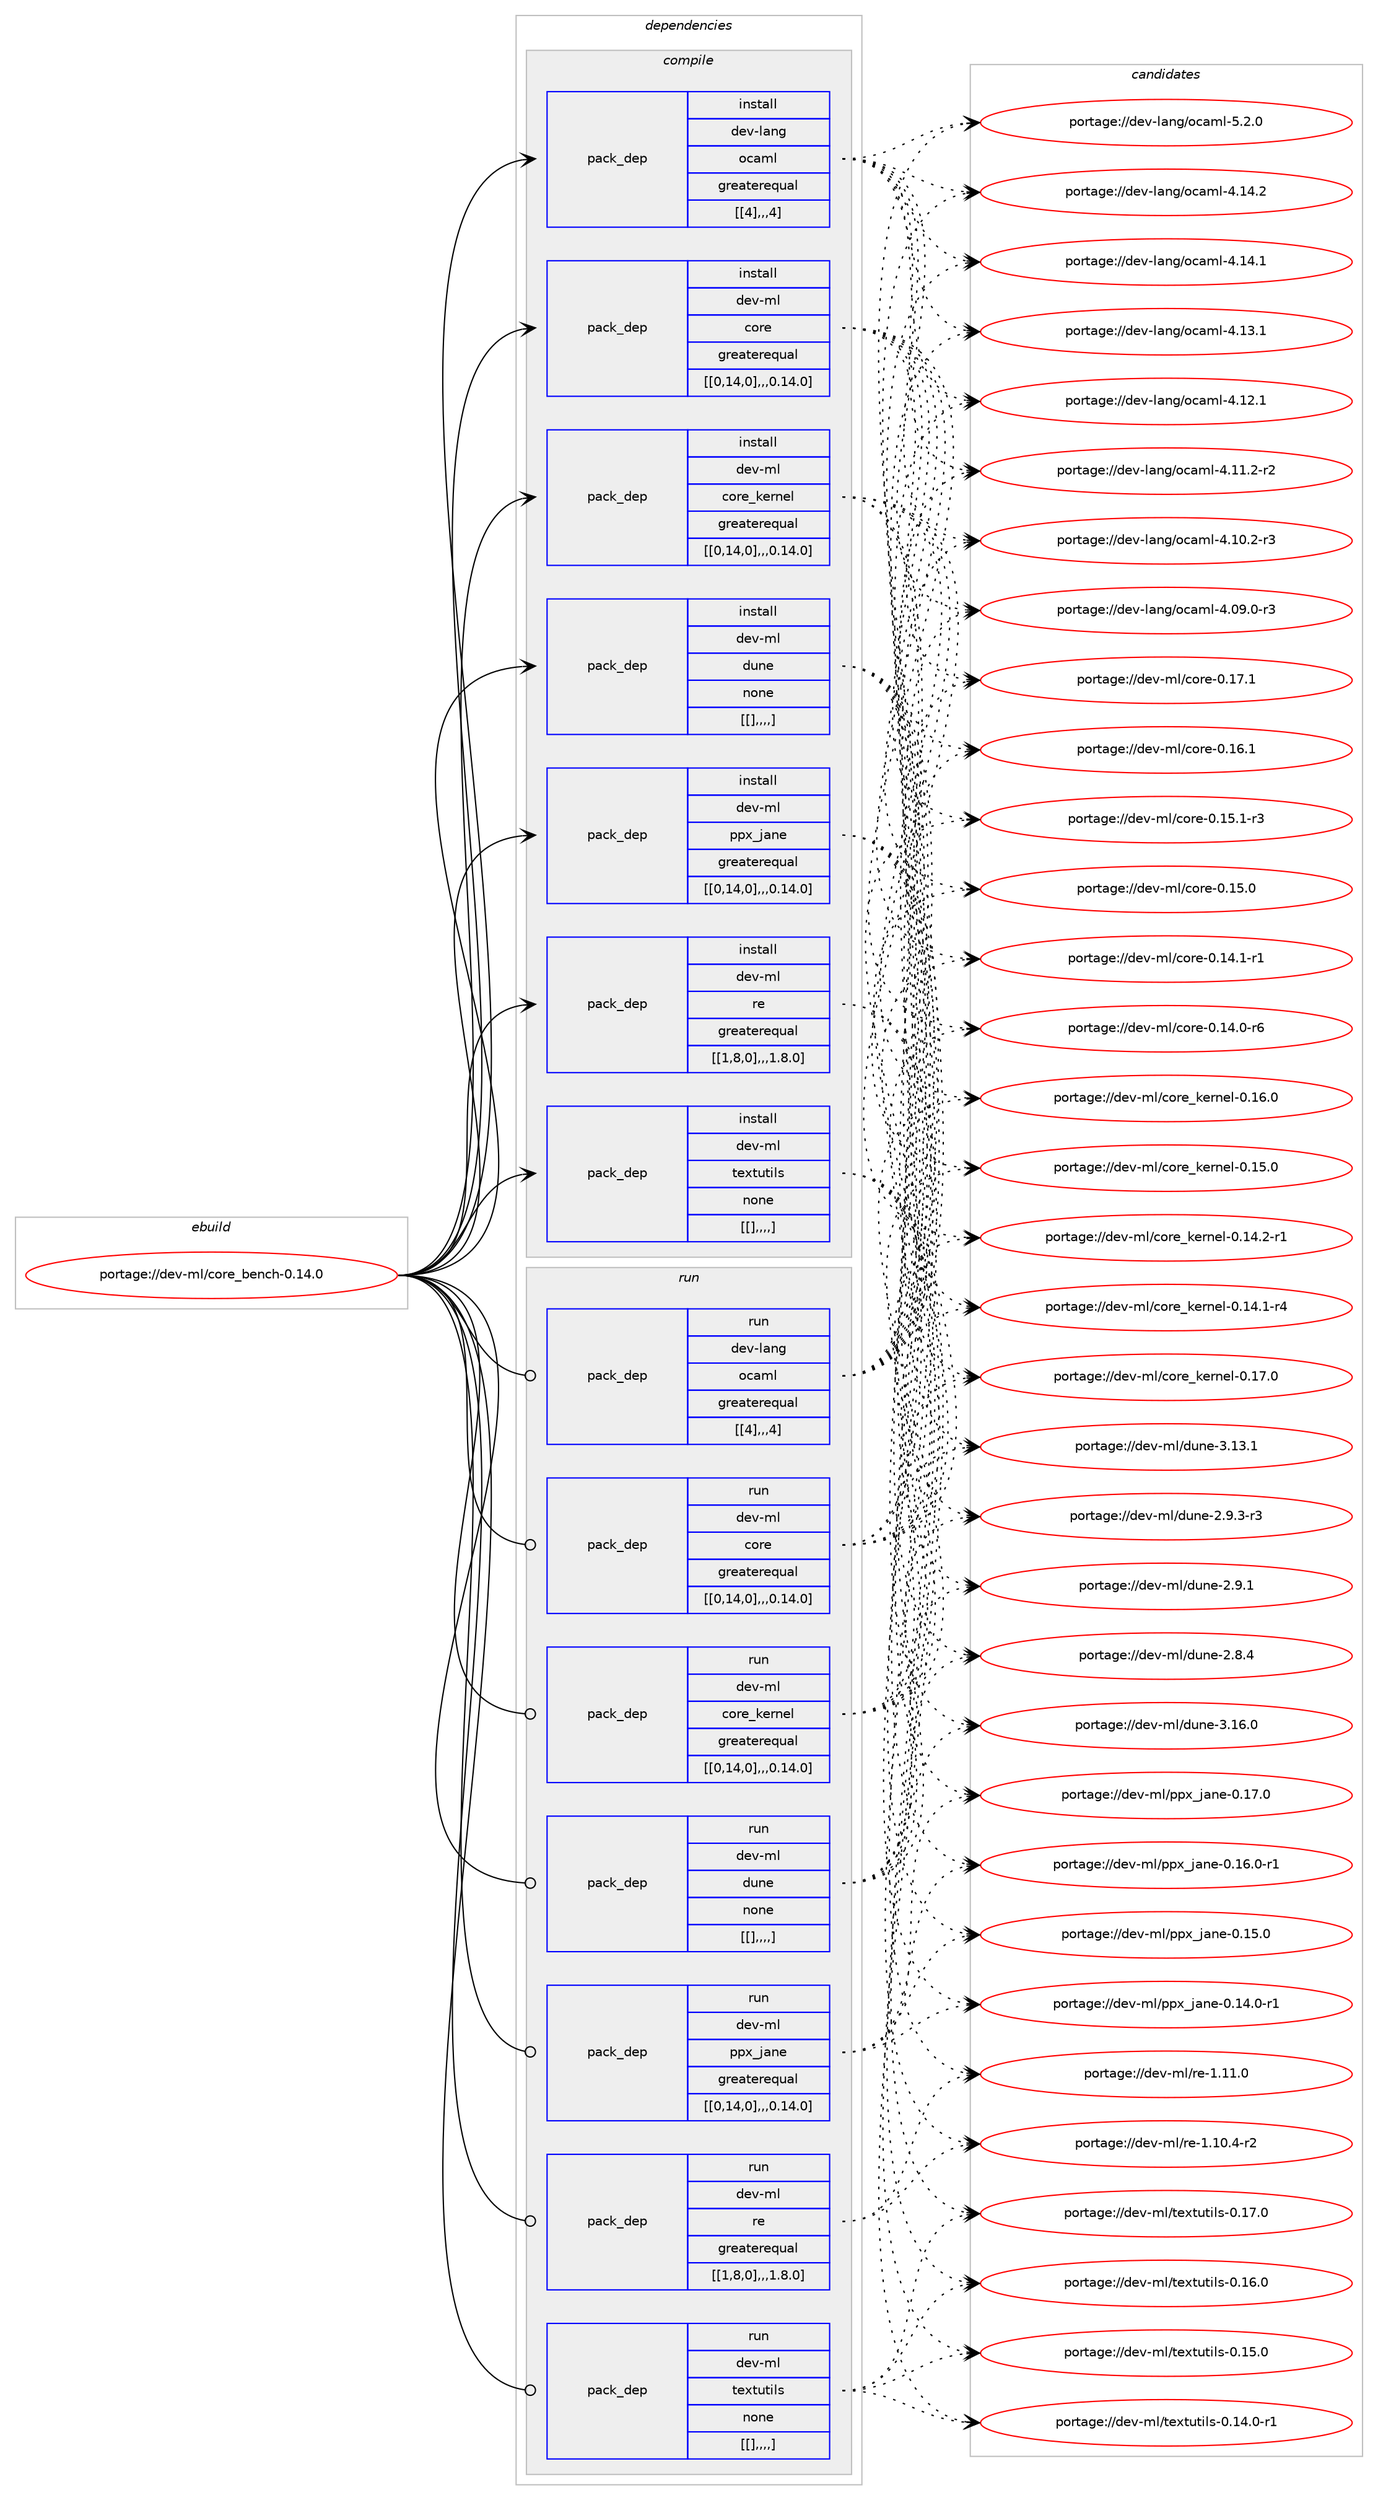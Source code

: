 digraph prolog {

# *************
# Graph options
# *************

newrank=true;
concentrate=true;
compound=true;
graph [rankdir=LR,fontname=Helvetica,fontsize=10,ranksep=1.5];#, ranksep=2.5, nodesep=0.2];
edge  [arrowhead=vee];
node  [fontname=Helvetica,fontsize=10];

# **********
# The ebuild
# **********

subgraph cluster_leftcol {
color=gray;
label=<<i>ebuild</i>>;
id [label="portage://dev-ml/core_bench-0.14.0", color=red, width=4, href="../dev-ml/core_bench-0.14.0.svg"];
}

# ****************
# The dependencies
# ****************

subgraph cluster_midcol {
color=gray;
label=<<i>dependencies</i>>;
subgraph cluster_compile {
fillcolor="#eeeeee";
style=filled;
label=<<i>compile</i>>;
subgraph pack88242 {
dependency119139 [label=<<TABLE BORDER="0" CELLBORDER="1" CELLSPACING="0" CELLPADDING="4" WIDTH="220"><TR><TD ROWSPAN="6" CELLPADDING="30">pack_dep</TD></TR><TR><TD WIDTH="110">install</TD></TR><TR><TD>dev-lang</TD></TR><TR><TD>ocaml</TD></TR><TR><TD>greaterequal</TD></TR><TR><TD>[[4],,,4]</TD></TR></TABLE>>, shape=none, color=blue];
}
id:e -> dependency119139:w [weight=20,style="solid",arrowhead="vee"];
subgraph pack88243 {
dependency119140 [label=<<TABLE BORDER="0" CELLBORDER="1" CELLSPACING="0" CELLPADDING="4" WIDTH="220"><TR><TD ROWSPAN="6" CELLPADDING="30">pack_dep</TD></TR><TR><TD WIDTH="110">install</TD></TR><TR><TD>dev-ml</TD></TR><TR><TD>core</TD></TR><TR><TD>greaterequal</TD></TR><TR><TD>[[0,14,0],,,0.14.0]</TD></TR></TABLE>>, shape=none, color=blue];
}
id:e -> dependency119140:w [weight=20,style="solid",arrowhead="vee"];
subgraph pack88244 {
dependency119141 [label=<<TABLE BORDER="0" CELLBORDER="1" CELLSPACING="0" CELLPADDING="4" WIDTH="220"><TR><TD ROWSPAN="6" CELLPADDING="30">pack_dep</TD></TR><TR><TD WIDTH="110">install</TD></TR><TR><TD>dev-ml</TD></TR><TR><TD>core_kernel</TD></TR><TR><TD>greaterequal</TD></TR><TR><TD>[[0,14,0],,,0.14.0]</TD></TR></TABLE>>, shape=none, color=blue];
}
id:e -> dependency119141:w [weight=20,style="solid",arrowhead="vee"];
subgraph pack88245 {
dependency119142 [label=<<TABLE BORDER="0" CELLBORDER="1" CELLSPACING="0" CELLPADDING="4" WIDTH="220"><TR><TD ROWSPAN="6" CELLPADDING="30">pack_dep</TD></TR><TR><TD WIDTH="110">install</TD></TR><TR><TD>dev-ml</TD></TR><TR><TD>dune</TD></TR><TR><TD>none</TD></TR><TR><TD>[[],,,,]</TD></TR></TABLE>>, shape=none, color=blue];
}
id:e -> dependency119142:w [weight=20,style="solid",arrowhead="vee"];
subgraph pack88246 {
dependency119143 [label=<<TABLE BORDER="0" CELLBORDER="1" CELLSPACING="0" CELLPADDING="4" WIDTH="220"><TR><TD ROWSPAN="6" CELLPADDING="30">pack_dep</TD></TR><TR><TD WIDTH="110">install</TD></TR><TR><TD>dev-ml</TD></TR><TR><TD>ppx_jane</TD></TR><TR><TD>greaterequal</TD></TR><TR><TD>[[0,14,0],,,0.14.0]</TD></TR></TABLE>>, shape=none, color=blue];
}
id:e -> dependency119143:w [weight=20,style="solid",arrowhead="vee"];
subgraph pack88247 {
dependency119144 [label=<<TABLE BORDER="0" CELLBORDER="1" CELLSPACING="0" CELLPADDING="4" WIDTH="220"><TR><TD ROWSPAN="6" CELLPADDING="30">pack_dep</TD></TR><TR><TD WIDTH="110">install</TD></TR><TR><TD>dev-ml</TD></TR><TR><TD>re</TD></TR><TR><TD>greaterequal</TD></TR><TR><TD>[[1,8,0],,,1.8.0]</TD></TR></TABLE>>, shape=none, color=blue];
}
id:e -> dependency119144:w [weight=20,style="solid",arrowhead="vee"];
subgraph pack88248 {
dependency119145 [label=<<TABLE BORDER="0" CELLBORDER="1" CELLSPACING="0" CELLPADDING="4" WIDTH="220"><TR><TD ROWSPAN="6" CELLPADDING="30">pack_dep</TD></TR><TR><TD WIDTH="110">install</TD></TR><TR><TD>dev-ml</TD></TR><TR><TD>textutils</TD></TR><TR><TD>none</TD></TR><TR><TD>[[],,,,]</TD></TR></TABLE>>, shape=none, color=blue];
}
id:e -> dependency119145:w [weight=20,style="solid",arrowhead="vee"];
}
subgraph cluster_compileandrun {
fillcolor="#eeeeee";
style=filled;
label=<<i>compile and run</i>>;
}
subgraph cluster_run {
fillcolor="#eeeeee";
style=filled;
label=<<i>run</i>>;
subgraph pack88249 {
dependency119146 [label=<<TABLE BORDER="0" CELLBORDER="1" CELLSPACING="0" CELLPADDING="4" WIDTH="220"><TR><TD ROWSPAN="6" CELLPADDING="30">pack_dep</TD></TR><TR><TD WIDTH="110">run</TD></TR><TR><TD>dev-lang</TD></TR><TR><TD>ocaml</TD></TR><TR><TD>greaterequal</TD></TR><TR><TD>[[4],,,4]</TD></TR></TABLE>>, shape=none, color=blue];
}
id:e -> dependency119146:w [weight=20,style="solid",arrowhead="odot"];
subgraph pack88250 {
dependency119147 [label=<<TABLE BORDER="0" CELLBORDER="1" CELLSPACING="0" CELLPADDING="4" WIDTH="220"><TR><TD ROWSPAN="6" CELLPADDING="30">pack_dep</TD></TR><TR><TD WIDTH="110">run</TD></TR><TR><TD>dev-ml</TD></TR><TR><TD>core</TD></TR><TR><TD>greaterequal</TD></TR><TR><TD>[[0,14,0],,,0.14.0]</TD></TR></TABLE>>, shape=none, color=blue];
}
id:e -> dependency119147:w [weight=20,style="solid",arrowhead="odot"];
subgraph pack88251 {
dependency119148 [label=<<TABLE BORDER="0" CELLBORDER="1" CELLSPACING="0" CELLPADDING="4" WIDTH="220"><TR><TD ROWSPAN="6" CELLPADDING="30">pack_dep</TD></TR><TR><TD WIDTH="110">run</TD></TR><TR><TD>dev-ml</TD></TR><TR><TD>core_kernel</TD></TR><TR><TD>greaterequal</TD></TR><TR><TD>[[0,14,0],,,0.14.0]</TD></TR></TABLE>>, shape=none, color=blue];
}
id:e -> dependency119148:w [weight=20,style="solid",arrowhead="odot"];
subgraph pack88252 {
dependency119149 [label=<<TABLE BORDER="0" CELLBORDER="1" CELLSPACING="0" CELLPADDING="4" WIDTH="220"><TR><TD ROWSPAN="6" CELLPADDING="30">pack_dep</TD></TR><TR><TD WIDTH="110">run</TD></TR><TR><TD>dev-ml</TD></TR><TR><TD>dune</TD></TR><TR><TD>none</TD></TR><TR><TD>[[],,,,]</TD></TR></TABLE>>, shape=none, color=blue];
}
id:e -> dependency119149:w [weight=20,style="solid",arrowhead="odot"];
subgraph pack88253 {
dependency119150 [label=<<TABLE BORDER="0" CELLBORDER="1" CELLSPACING="0" CELLPADDING="4" WIDTH="220"><TR><TD ROWSPAN="6" CELLPADDING="30">pack_dep</TD></TR><TR><TD WIDTH="110">run</TD></TR><TR><TD>dev-ml</TD></TR><TR><TD>ppx_jane</TD></TR><TR><TD>greaterequal</TD></TR><TR><TD>[[0,14,0],,,0.14.0]</TD></TR></TABLE>>, shape=none, color=blue];
}
id:e -> dependency119150:w [weight=20,style="solid",arrowhead="odot"];
subgraph pack88254 {
dependency119151 [label=<<TABLE BORDER="0" CELLBORDER="1" CELLSPACING="0" CELLPADDING="4" WIDTH="220"><TR><TD ROWSPAN="6" CELLPADDING="30">pack_dep</TD></TR><TR><TD WIDTH="110">run</TD></TR><TR><TD>dev-ml</TD></TR><TR><TD>re</TD></TR><TR><TD>greaterequal</TD></TR><TR><TD>[[1,8,0],,,1.8.0]</TD></TR></TABLE>>, shape=none, color=blue];
}
id:e -> dependency119151:w [weight=20,style="solid",arrowhead="odot"];
subgraph pack88255 {
dependency119152 [label=<<TABLE BORDER="0" CELLBORDER="1" CELLSPACING="0" CELLPADDING="4" WIDTH="220"><TR><TD ROWSPAN="6" CELLPADDING="30">pack_dep</TD></TR><TR><TD WIDTH="110">run</TD></TR><TR><TD>dev-ml</TD></TR><TR><TD>textutils</TD></TR><TR><TD>none</TD></TR><TR><TD>[[],,,,]</TD></TR></TABLE>>, shape=none, color=blue];
}
id:e -> dependency119152:w [weight=20,style="solid",arrowhead="odot"];
}
}

# **************
# The candidates
# **************

subgraph cluster_choices {
rank=same;
color=gray;
label=<<i>candidates</i>>;

subgraph choice88242 {
color=black;
nodesep=1;
choice1001011184510897110103471119997109108455346504648 [label="portage://dev-lang/ocaml-5.2.0", color=red, width=4,href="../dev-lang/ocaml-5.2.0.svg"];
choice100101118451089711010347111999710910845524649524650 [label="portage://dev-lang/ocaml-4.14.2", color=red, width=4,href="../dev-lang/ocaml-4.14.2.svg"];
choice100101118451089711010347111999710910845524649524649 [label="portage://dev-lang/ocaml-4.14.1", color=red, width=4,href="../dev-lang/ocaml-4.14.1.svg"];
choice100101118451089711010347111999710910845524649514649 [label="portage://dev-lang/ocaml-4.13.1", color=red, width=4,href="../dev-lang/ocaml-4.13.1.svg"];
choice100101118451089711010347111999710910845524649504649 [label="portage://dev-lang/ocaml-4.12.1", color=red, width=4,href="../dev-lang/ocaml-4.12.1.svg"];
choice1001011184510897110103471119997109108455246494946504511450 [label="portage://dev-lang/ocaml-4.11.2-r2", color=red, width=4,href="../dev-lang/ocaml-4.11.2-r2.svg"];
choice1001011184510897110103471119997109108455246494846504511451 [label="portage://dev-lang/ocaml-4.10.2-r3", color=red, width=4,href="../dev-lang/ocaml-4.10.2-r3.svg"];
choice1001011184510897110103471119997109108455246485746484511451 [label="portage://dev-lang/ocaml-4.09.0-r3", color=red, width=4,href="../dev-lang/ocaml-4.09.0-r3.svg"];
dependency119139:e -> choice1001011184510897110103471119997109108455346504648:w [style=dotted,weight="100"];
dependency119139:e -> choice100101118451089711010347111999710910845524649524650:w [style=dotted,weight="100"];
dependency119139:e -> choice100101118451089711010347111999710910845524649524649:w [style=dotted,weight="100"];
dependency119139:e -> choice100101118451089711010347111999710910845524649514649:w [style=dotted,weight="100"];
dependency119139:e -> choice100101118451089711010347111999710910845524649504649:w [style=dotted,weight="100"];
dependency119139:e -> choice1001011184510897110103471119997109108455246494946504511450:w [style=dotted,weight="100"];
dependency119139:e -> choice1001011184510897110103471119997109108455246494846504511451:w [style=dotted,weight="100"];
dependency119139:e -> choice1001011184510897110103471119997109108455246485746484511451:w [style=dotted,weight="100"];
}
subgraph choice88243 {
color=black;
nodesep=1;
choice10010111845109108479911111410145484649554649 [label="portage://dev-ml/core-0.17.1", color=red, width=4,href="../dev-ml/core-0.17.1.svg"];
choice10010111845109108479911111410145484649544649 [label="portage://dev-ml/core-0.16.1", color=red, width=4,href="../dev-ml/core-0.16.1.svg"];
choice100101118451091084799111114101454846495346494511451 [label="portage://dev-ml/core-0.15.1-r3", color=red, width=4,href="../dev-ml/core-0.15.1-r3.svg"];
choice10010111845109108479911111410145484649534648 [label="portage://dev-ml/core-0.15.0", color=red, width=4,href="../dev-ml/core-0.15.0.svg"];
choice100101118451091084799111114101454846495246494511449 [label="portage://dev-ml/core-0.14.1-r1", color=red, width=4,href="../dev-ml/core-0.14.1-r1.svg"];
choice100101118451091084799111114101454846495246484511454 [label="portage://dev-ml/core-0.14.0-r6", color=red, width=4,href="../dev-ml/core-0.14.0-r6.svg"];
dependency119140:e -> choice10010111845109108479911111410145484649554649:w [style=dotted,weight="100"];
dependency119140:e -> choice10010111845109108479911111410145484649544649:w [style=dotted,weight="100"];
dependency119140:e -> choice100101118451091084799111114101454846495346494511451:w [style=dotted,weight="100"];
dependency119140:e -> choice10010111845109108479911111410145484649534648:w [style=dotted,weight="100"];
dependency119140:e -> choice100101118451091084799111114101454846495246494511449:w [style=dotted,weight="100"];
dependency119140:e -> choice100101118451091084799111114101454846495246484511454:w [style=dotted,weight="100"];
}
subgraph choice88244 {
color=black;
nodesep=1;
choice1001011184510910847991111141019510710111411010110845484649554648 [label="portage://dev-ml/core_kernel-0.17.0", color=red, width=4,href="../dev-ml/core_kernel-0.17.0.svg"];
choice1001011184510910847991111141019510710111411010110845484649544648 [label="portage://dev-ml/core_kernel-0.16.0", color=red, width=4,href="../dev-ml/core_kernel-0.16.0.svg"];
choice1001011184510910847991111141019510710111411010110845484649534648 [label="portage://dev-ml/core_kernel-0.15.0", color=red, width=4,href="../dev-ml/core_kernel-0.15.0.svg"];
choice10010111845109108479911111410195107101114110101108454846495246504511449 [label="portage://dev-ml/core_kernel-0.14.2-r1", color=red, width=4,href="../dev-ml/core_kernel-0.14.2-r1.svg"];
choice10010111845109108479911111410195107101114110101108454846495246494511452 [label="portage://dev-ml/core_kernel-0.14.1-r4", color=red, width=4,href="../dev-ml/core_kernel-0.14.1-r4.svg"];
dependency119141:e -> choice1001011184510910847991111141019510710111411010110845484649554648:w [style=dotted,weight="100"];
dependency119141:e -> choice1001011184510910847991111141019510710111411010110845484649544648:w [style=dotted,weight="100"];
dependency119141:e -> choice1001011184510910847991111141019510710111411010110845484649534648:w [style=dotted,weight="100"];
dependency119141:e -> choice10010111845109108479911111410195107101114110101108454846495246504511449:w [style=dotted,weight="100"];
dependency119141:e -> choice10010111845109108479911111410195107101114110101108454846495246494511452:w [style=dotted,weight="100"];
}
subgraph choice88245 {
color=black;
nodesep=1;
choice100101118451091084710011711010145514649544648 [label="portage://dev-ml/dune-3.16.0", color=red, width=4,href="../dev-ml/dune-3.16.0.svg"];
choice100101118451091084710011711010145514649514649 [label="portage://dev-ml/dune-3.13.1", color=red, width=4,href="../dev-ml/dune-3.13.1.svg"];
choice10010111845109108471001171101014550465746514511451 [label="portage://dev-ml/dune-2.9.3-r3", color=red, width=4,href="../dev-ml/dune-2.9.3-r3.svg"];
choice1001011184510910847100117110101455046574649 [label="portage://dev-ml/dune-2.9.1", color=red, width=4,href="../dev-ml/dune-2.9.1.svg"];
choice1001011184510910847100117110101455046564652 [label="portage://dev-ml/dune-2.8.4", color=red, width=4,href="../dev-ml/dune-2.8.4.svg"];
dependency119142:e -> choice100101118451091084710011711010145514649544648:w [style=dotted,weight="100"];
dependency119142:e -> choice100101118451091084710011711010145514649514649:w [style=dotted,weight="100"];
dependency119142:e -> choice10010111845109108471001171101014550465746514511451:w [style=dotted,weight="100"];
dependency119142:e -> choice1001011184510910847100117110101455046574649:w [style=dotted,weight="100"];
dependency119142:e -> choice1001011184510910847100117110101455046564652:w [style=dotted,weight="100"];
}
subgraph choice88246 {
color=black;
nodesep=1;
choice1001011184510910847112112120951069711010145484649554648 [label="portage://dev-ml/ppx_jane-0.17.0", color=red, width=4,href="../dev-ml/ppx_jane-0.17.0.svg"];
choice10010111845109108471121121209510697110101454846495446484511449 [label="portage://dev-ml/ppx_jane-0.16.0-r1", color=red, width=4,href="../dev-ml/ppx_jane-0.16.0-r1.svg"];
choice1001011184510910847112112120951069711010145484649534648 [label="portage://dev-ml/ppx_jane-0.15.0", color=red, width=4,href="../dev-ml/ppx_jane-0.15.0.svg"];
choice10010111845109108471121121209510697110101454846495246484511449 [label="portage://dev-ml/ppx_jane-0.14.0-r1", color=red, width=4,href="../dev-ml/ppx_jane-0.14.0-r1.svg"];
dependency119143:e -> choice1001011184510910847112112120951069711010145484649554648:w [style=dotted,weight="100"];
dependency119143:e -> choice10010111845109108471121121209510697110101454846495446484511449:w [style=dotted,weight="100"];
dependency119143:e -> choice1001011184510910847112112120951069711010145484649534648:w [style=dotted,weight="100"];
dependency119143:e -> choice10010111845109108471121121209510697110101454846495246484511449:w [style=dotted,weight="100"];
}
subgraph choice88247 {
color=black;
nodesep=1;
choice100101118451091084711410145494649494648 [label="portage://dev-ml/re-1.11.0", color=red, width=4,href="../dev-ml/re-1.11.0.svg"];
choice1001011184510910847114101454946494846524511450 [label="portage://dev-ml/re-1.10.4-r2", color=red, width=4,href="../dev-ml/re-1.10.4-r2.svg"];
dependency119144:e -> choice100101118451091084711410145494649494648:w [style=dotted,weight="100"];
dependency119144:e -> choice1001011184510910847114101454946494846524511450:w [style=dotted,weight="100"];
}
subgraph choice88248 {
color=black;
nodesep=1;
choice100101118451091084711610112011611711610510811545484649554648 [label="portage://dev-ml/textutils-0.17.0", color=red, width=4,href="../dev-ml/textutils-0.17.0.svg"];
choice100101118451091084711610112011611711610510811545484649544648 [label="portage://dev-ml/textutils-0.16.0", color=red, width=4,href="../dev-ml/textutils-0.16.0.svg"];
choice100101118451091084711610112011611711610510811545484649534648 [label="portage://dev-ml/textutils-0.15.0", color=red, width=4,href="../dev-ml/textutils-0.15.0.svg"];
choice1001011184510910847116101120116117116105108115454846495246484511449 [label="portage://dev-ml/textutils-0.14.0-r1", color=red, width=4,href="../dev-ml/textutils-0.14.0-r1.svg"];
dependency119145:e -> choice100101118451091084711610112011611711610510811545484649554648:w [style=dotted,weight="100"];
dependency119145:e -> choice100101118451091084711610112011611711610510811545484649544648:w [style=dotted,weight="100"];
dependency119145:e -> choice100101118451091084711610112011611711610510811545484649534648:w [style=dotted,weight="100"];
dependency119145:e -> choice1001011184510910847116101120116117116105108115454846495246484511449:w [style=dotted,weight="100"];
}
subgraph choice88249 {
color=black;
nodesep=1;
choice1001011184510897110103471119997109108455346504648 [label="portage://dev-lang/ocaml-5.2.0", color=red, width=4,href="../dev-lang/ocaml-5.2.0.svg"];
choice100101118451089711010347111999710910845524649524650 [label="portage://dev-lang/ocaml-4.14.2", color=red, width=4,href="../dev-lang/ocaml-4.14.2.svg"];
choice100101118451089711010347111999710910845524649524649 [label="portage://dev-lang/ocaml-4.14.1", color=red, width=4,href="../dev-lang/ocaml-4.14.1.svg"];
choice100101118451089711010347111999710910845524649514649 [label="portage://dev-lang/ocaml-4.13.1", color=red, width=4,href="../dev-lang/ocaml-4.13.1.svg"];
choice100101118451089711010347111999710910845524649504649 [label="portage://dev-lang/ocaml-4.12.1", color=red, width=4,href="../dev-lang/ocaml-4.12.1.svg"];
choice1001011184510897110103471119997109108455246494946504511450 [label="portage://dev-lang/ocaml-4.11.2-r2", color=red, width=4,href="../dev-lang/ocaml-4.11.2-r2.svg"];
choice1001011184510897110103471119997109108455246494846504511451 [label="portage://dev-lang/ocaml-4.10.2-r3", color=red, width=4,href="../dev-lang/ocaml-4.10.2-r3.svg"];
choice1001011184510897110103471119997109108455246485746484511451 [label="portage://dev-lang/ocaml-4.09.0-r3", color=red, width=4,href="../dev-lang/ocaml-4.09.0-r3.svg"];
dependency119146:e -> choice1001011184510897110103471119997109108455346504648:w [style=dotted,weight="100"];
dependency119146:e -> choice100101118451089711010347111999710910845524649524650:w [style=dotted,weight="100"];
dependency119146:e -> choice100101118451089711010347111999710910845524649524649:w [style=dotted,weight="100"];
dependency119146:e -> choice100101118451089711010347111999710910845524649514649:w [style=dotted,weight="100"];
dependency119146:e -> choice100101118451089711010347111999710910845524649504649:w [style=dotted,weight="100"];
dependency119146:e -> choice1001011184510897110103471119997109108455246494946504511450:w [style=dotted,weight="100"];
dependency119146:e -> choice1001011184510897110103471119997109108455246494846504511451:w [style=dotted,weight="100"];
dependency119146:e -> choice1001011184510897110103471119997109108455246485746484511451:w [style=dotted,weight="100"];
}
subgraph choice88250 {
color=black;
nodesep=1;
choice10010111845109108479911111410145484649554649 [label="portage://dev-ml/core-0.17.1", color=red, width=4,href="../dev-ml/core-0.17.1.svg"];
choice10010111845109108479911111410145484649544649 [label="portage://dev-ml/core-0.16.1", color=red, width=4,href="../dev-ml/core-0.16.1.svg"];
choice100101118451091084799111114101454846495346494511451 [label="portage://dev-ml/core-0.15.1-r3", color=red, width=4,href="../dev-ml/core-0.15.1-r3.svg"];
choice10010111845109108479911111410145484649534648 [label="portage://dev-ml/core-0.15.0", color=red, width=4,href="../dev-ml/core-0.15.0.svg"];
choice100101118451091084799111114101454846495246494511449 [label="portage://dev-ml/core-0.14.1-r1", color=red, width=4,href="../dev-ml/core-0.14.1-r1.svg"];
choice100101118451091084799111114101454846495246484511454 [label="portage://dev-ml/core-0.14.0-r6", color=red, width=4,href="../dev-ml/core-0.14.0-r6.svg"];
dependency119147:e -> choice10010111845109108479911111410145484649554649:w [style=dotted,weight="100"];
dependency119147:e -> choice10010111845109108479911111410145484649544649:w [style=dotted,weight="100"];
dependency119147:e -> choice100101118451091084799111114101454846495346494511451:w [style=dotted,weight="100"];
dependency119147:e -> choice10010111845109108479911111410145484649534648:w [style=dotted,weight="100"];
dependency119147:e -> choice100101118451091084799111114101454846495246494511449:w [style=dotted,weight="100"];
dependency119147:e -> choice100101118451091084799111114101454846495246484511454:w [style=dotted,weight="100"];
}
subgraph choice88251 {
color=black;
nodesep=1;
choice1001011184510910847991111141019510710111411010110845484649554648 [label="portage://dev-ml/core_kernel-0.17.0", color=red, width=4,href="../dev-ml/core_kernel-0.17.0.svg"];
choice1001011184510910847991111141019510710111411010110845484649544648 [label="portage://dev-ml/core_kernel-0.16.0", color=red, width=4,href="../dev-ml/core_kernel-0.16.0.svg"];
choice1001011184510910847991111141019510710111411010110845484649534648 [label="portage://dev-ml/core_kernel-0.15.0", color=red, width=4,href="../dev-ml/core_kernel-0.15.0.svg"];
choice10010111845109108479911111410195107101114110101108454846495246504511449 [label="portage://dev-ml/core_kernel-0.14.2-r1", color=red, width=4,href="../dev-ml/core_kernel-0.14.2-r1.svg"];
choice10010111845109108479911111410195107101114110101108454846495246494511452 [label="portage://dev-ml/core_kernel-0.14.1-r4", color=red, width=4,href="../dev-ml/core_kernel-0.14.1-r4.svg"];
dependency119148:e -> choice1001011184510910847991111141019510710111411010110845484649554648:w [style=dotted,weight="100"];
dependency119148:e -> choice1001011184510910847991111141019510710111411010110845484649544648:w [style=dotted,weight="100"];
dependency119148:e -> choice1001011184510910847991111141019510710111411010110845484649534648:w [style=dotted,weight="100"];
dependency119148:e -> choice10010111845109108479911111410195107101114110101108454846495246504511449:w [style=dotted,weight="100"];
dependency119148:e -> choice10010111845109108479911111410195107101114110101108454846495246494511452:w [style=dotted,weight="100"];
}
subgraph choice88252 {
color=black;
nodesep=1;
choice100101118451091084710011711010145514649544648 [label="portage://dev-ml/dune-3.16.0", color=red, width=4,href="../dev-ml/dune-3.16.0.svg"];
choice100101118451091084710011711010145514649514649 [label="portage://dev-ml/dune-3.13.1", color=red, width=4,href="../dev-ml/dune-3.13.1.svg"];
choice10010111845109108471001171101014550465746514511451 [label="portage://dev-ml/dune-2.9.3-r3", color=red, width=4,href="../dev-ml/dune-2.9.3-r3.svg"];
choice1001011184510910847100117110101455046574649 [label="portage://dev-ml/dune-2.9.1", color=red, width=4,href="../dev-ml/dune-2.9.1.svg"];
choice1001011184510910847100117110101455046564652 [label="portage://dev-ml/dune-2.8.4", color=red, width=4,href="../dev-ml/dune-2.8.4.svg"];
dependency119149:e -> choice100101118451091084710011711010145514649544648:w [style=dotted,weight="100"];
dependency119149:e -> choice100101118451091084710011711010145514649514649:w [style=dotted,weight="100"];
dependency119149:e -> choice10010111845109108471001171101014550465746514511451:w [style=dotted,weight="100"];
dependency119149:e -> choice1001011184510910847100117110101455046574649:w [style=dotted,weight="100"];
dependency119149:e -> choice1001011184510910847100117110101455046564652:w [style=dotted,weight="100"];
}
subgraph choice88253 {
color=black;
nodesep=1;
choice1001011184510910847112112120951069711010145484649554648 [label="portage://dev-ml/ppx_jane-0.17.0", color=red, width=4,href="../dev-ml/ppx_jane-0.17.0.svg"];
choice10010111845109108471121121209510697110101454846495446484511449 [label="portage://dev-ml/ppx_jane-0.16.0-r1", color=red, width=4,href="../dev-ml/ppx_jane-0.16.0-r1.svg"];
choice1001011184510910847112112120951069711010145484649534648 [label="portage://dev-ml/ppx_jane-0.15.0", color=red, width=4,href="../dev-ml/ppx_jane-0.15.0.svg"];
choice10010111845109108471121121209510697110101454846495246484511449 [label="portage://dev-ml/ppx_jane-0.14.0-r1", color=red, width=4,href="../dev-ml/ppx_jane-0.14.0-r1.svg"];
dependency119150:e -> choice1001011184510910847112112120951069711010145484649554648:w [style=dotted,weight="100"];
dependency119150:e -> choice10010111845109108471121121209510697110101454846495446484511449:w [style=dotted,weight="100"];
dependency119150:e -> choice1001011184510910847112112120951069711010145484649534648:w [style=dotted,weight="100"];
dependency119150:e -> choice10010111845109108471121121209510697110101454846495246484511449:w [style=dotted,weight="100"];
}
subgraph choice88254 {
color=black;
nodesep=1;
choice100101118451091084711410145494649494648 [label="portage://dev-ml/re-1.11.0", color=red, width=4,href="../dev-ml/re-1.11.0.svg"];
choice1001011184510910847114101454946494846524511450 [label="portage://dev-ml/re-1.10.4-r2", color=red, width=4,href="../dev-ml/re-1.10.4-r2.svg"];
dependency119151:e -> choice100101118451091084711410145494649494648:w [style=dotted,weight="100"];
dependency119151:e -> choice1001011184510910847114101454946494846524511450:w [style=dotted,weight="100"];
}
subgraph choice88255 {
color=black;
nodesep=1;
choice100101118451091084711610112011611711610510811545484649554648 [label="portage://dev-ml/textutils-0.17.0", color=red, width=4,href="../dev-ml/textutils-0.17.0.svg"];
choice100101118451091084711610112011611711610510811545484649544648 [label="portage://dev-ml/textutils-0.16.0", color=red, width=4,href="../dev-ml/textutils-0.16.0.svg"];
choice100101118451091084711610112011611711610510811545484649534648 [label="portage://dev-ml/textutils-0.15.0", color=red, width=4,href="../dev-ml/textutils-0.15.0.svg"];
choice1001011184510910847116101120116117116105108115454846495246484511449 [label="portage://dev-ml/textutils-0.14.0-r1", color=red, width=4,href="../dev-ml/textutils-0.14.0-r1.svg"];
dependency119152:e -> choice100101118451091084711610112011611711610510811545484649554648:w [style=dotted,weight="100"];
dependency119152:e -> choice100101118451091084711610112011611711610510811545484649544648:w [style=dotted,weight="100"];
dependency119152:e -> choice100101118451091084711610112011611711610510811545484649534648:w [style=dotted,weight="100"];
dependency119152:e -> choice1001011184510910847116101120116117116105108115454846495246484511449:w [style=dotted,weight="100"];
}
}

}
